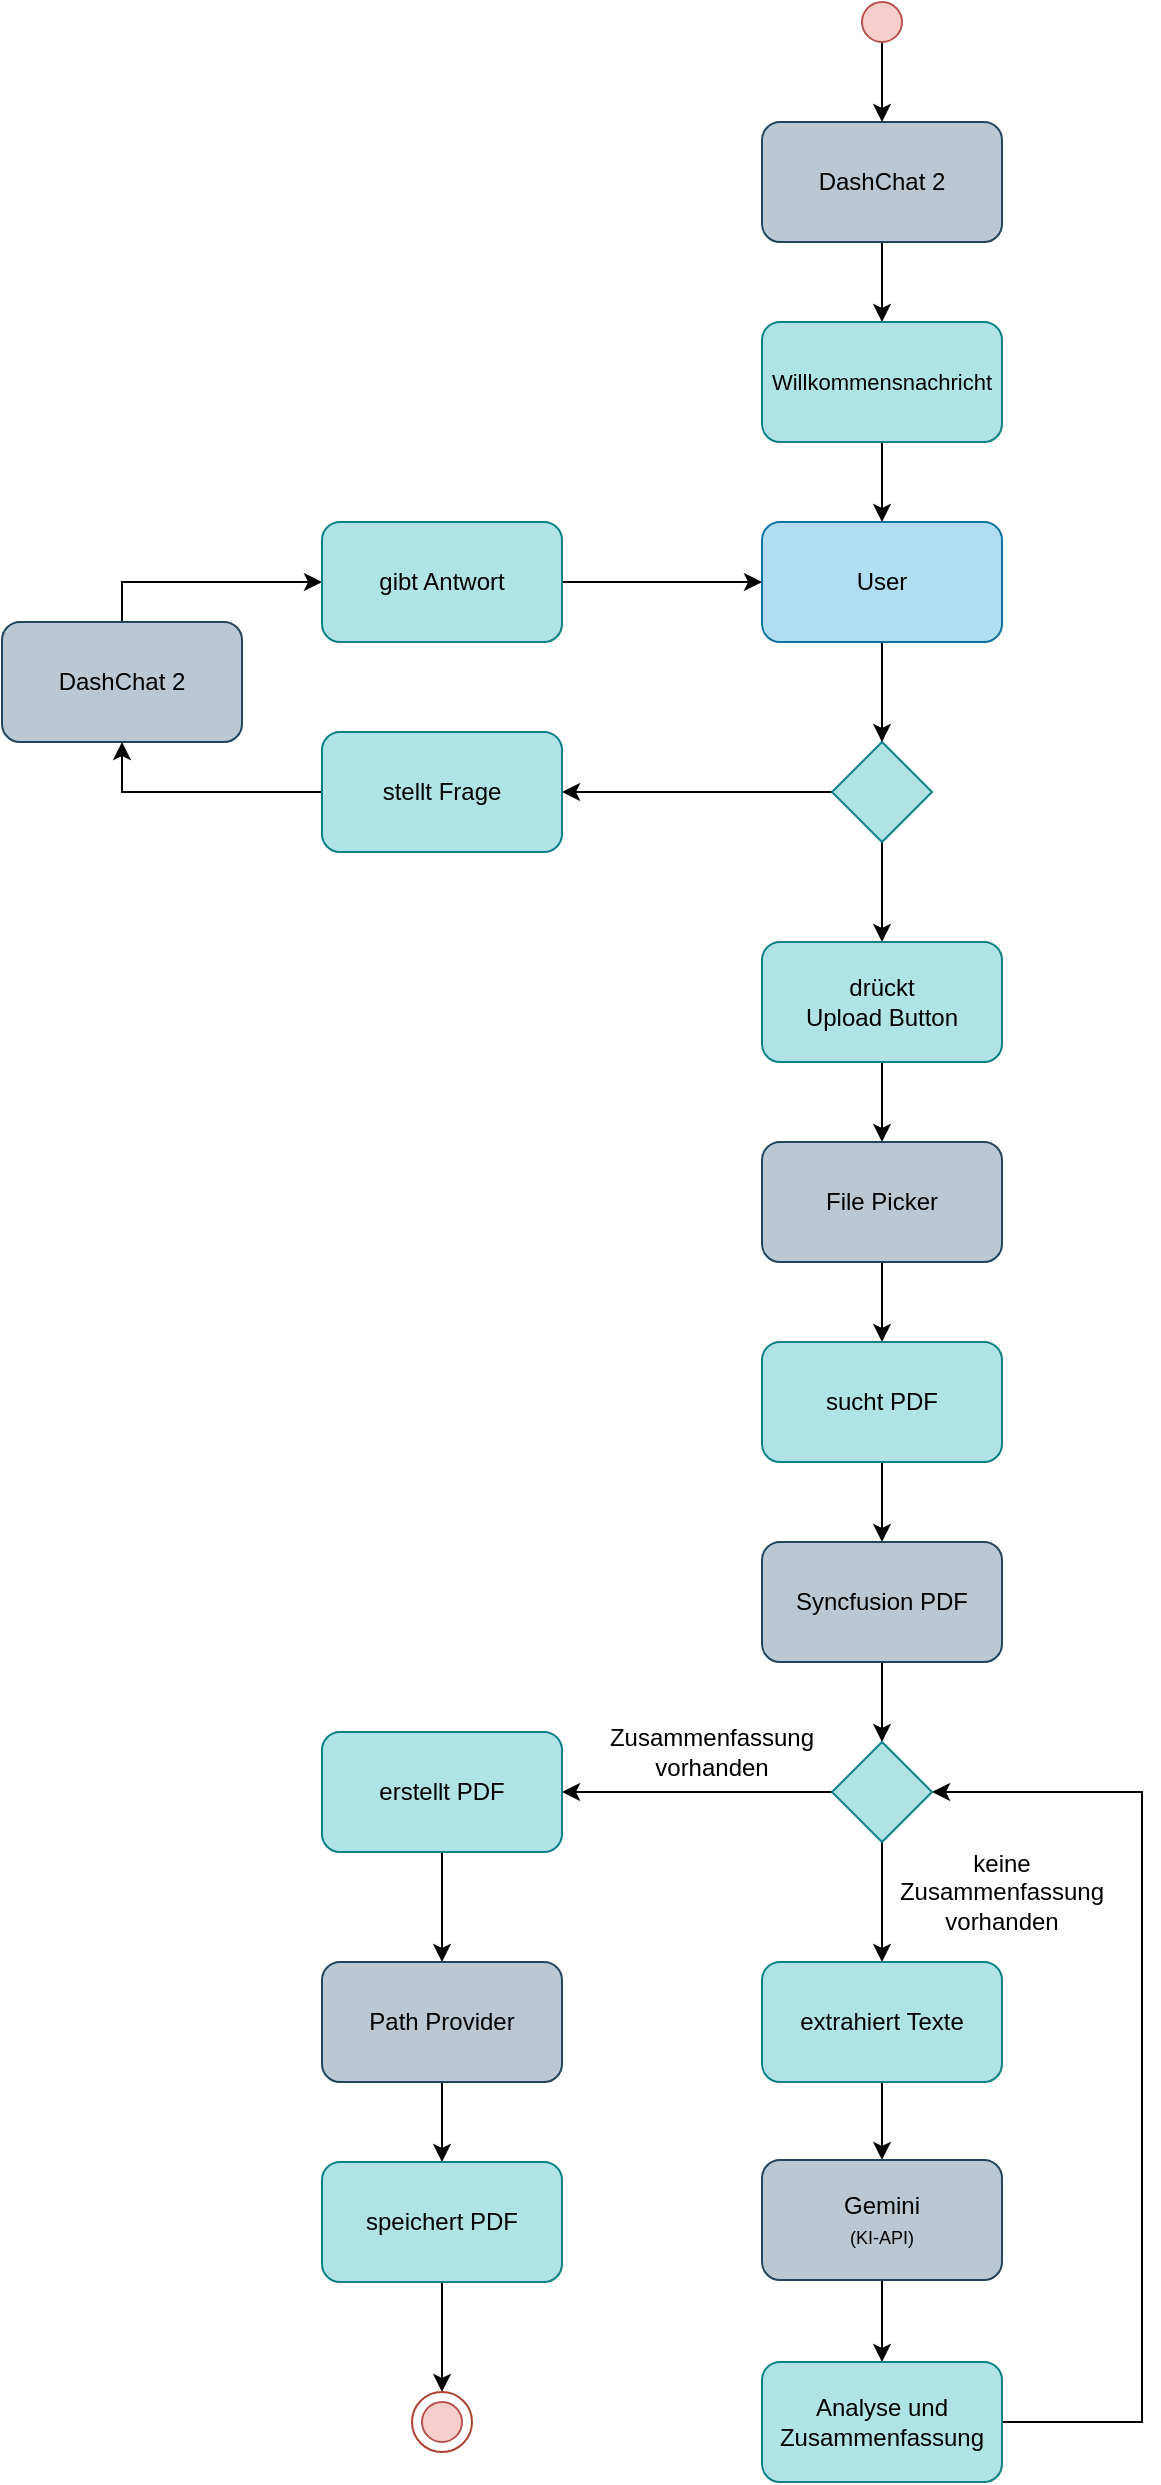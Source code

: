 <mxfile version="25.0.3">
  <diagram id="C5RBs43oDa-KdzZeNtuy" name="Page-1">
    <mxGraphModel dx="3695" dy="1512" grid="1" gridSize="10" guides="1" tooltips="1" connect="1" arrows="1" fold="1" page="1" pageScale="1" pageWidth="827" pageHeight="1169" math="0" shadow="0">
      <root>
        <mxCell id="WIyWlLk6GJQsqaUBKTNV-0" />
        <mxCell id="WIyWlLk6GJQsqaUBKTNV-1" parent="WIyWlLk6GJQsqaUBKTNV-0" />
        <mxCell id="_6YNWJkrC3flyPGvjGJM-37" style="edgeStyle=orthogonalEdgeStyle;rounded=0;orthogonalLoop=1;jettySize=auto;html=1;entryX=1;entryY=0.5;entryDx=0;entryDy=0;" edge="1" parent="WIyWlLk6GJQsqaUBKTNV-1" source="_6YNWJkrC3flyPGvjGJM-10" target="_6YNWJkrC3flyPGvjGJM-36">
          <mxGeometry relative="1" as="geometry" />
        </mxCell>
        <mxCell id="_6YNWJkrC3flyPGvjGJM-43" style="edgeStyle=orthogonalEdgeStyle;rounded=0;orthogonalLoop=1;jettySize=auto;html=1;entryX=0.5;entryY=0;entryDx=0;entryDy=0;" edge="1" parent="WIyWlLk6GJQsqaUBKTNV-1" source="_6YNWJkrC3flyPGvjGJM-10" target="_6YNWJkrC3flyPGvjGJM-42">
          <mxGeometry relative="1" as="geometry" />
        </mxCell>
        <mxCell id="_6YNWJkrC3flyPGvjGJM-10" value="" style="rhombus;whiteSpace=wrap;html=1;fillColor=#b0e3e6;strokeColor=#0e8088;" vertex="1" parent="WIyWlLk6GJQsqaUBKTNV-1">
          <mxGeometry x="205" y="400" width="50" height="50" as="geometry" />
        </mxCell>
        <mxCell id="_6YNWJkrC3flyPGvjGJM-34" style="edgeStyle=orthogonalEdgeStyle;rounded=0;orthogonalLoop=1;jettySize=auto;html=1;entryX=0.5;entryY=0;entryDx=0;entryDy=0;" edge="1" parent="WIyWlLk6GJQsqaUBKTNV-1" source="_6YNWJkrC3flyPGvjGJM-16" target="_6YNWJkrC3flyPGvjGJM-33">
          <mxGeometry relative="1" as="geometry" />
        </mxCell>
        <mxCell id="_6YNWJkrC3flyPGvjGJM-16" value="DashChat 2" style="rounded=1;whiteSpace=wrap;html=1;fillColor=#bac8d3;strokeColor=#23445d;" vertex="1" parent="WIyWlLk6GJQsqaUBKTNV-1">
          <mxGeometry x="170" y="90" width="120" height="60" as="geometry" />
        </mxCell>
        <mxCell id="_6YNWJkrC3flyPGvjGJM-23" style="edgeStyle=orthogonalEdgeStyle;rounded=0;orthogonalLoop=1;jettySize=auto;html=1;exitX=0.5;exitY=1;exitDx=0;exitDy=0;entryX=0.5;entryY=0;entryDx=0;entryDy=0;" edge="1" parent="WIyWlLk6GJQsqaUBKTNV-1" source="_6YNWJkrC3flyPGvjGJM-17" target="_6YNWJkrC3flyPGvjGJM-10">
          <mxGeometry relative="1" as="geometry" />
        </mxCell>
        <mxCell id="_6YNWJkrC3flyPGvjGJM-17" value="User" style="rounded=1;whiteSpace=wrap;html=1;fillColor=#b1ddf0;strokeColor=#10739e;" vertex="1" parent="WIyWlLk6GJQsqaUBKTNV-1">
          <mxGeometry x="170" y="290" width="120" height="60" as="geometry" />
        </mxCell>
        <mxCell id="_6YNWJkrC3flyPGvjGJM-21" style="edgeStyle=orthogonalEdgeStyle;rounded=0;orthogonalLoop=1;jettySize=auto;html=1;entryX=0.5;entryY=0;entryDx=0;entryDy=0;" edge="1" parent="WIyWlLk6GJQsqaUBKTNV-1" source="_6YNWJkrC3flyPGvjGJM-20" target="_6YNWJkrC3flyPGvjGJM-16">
          <mxGeometry relative="1" as="geometry" />
        </mxCell>
        <mxCell id="_6YNWJkrC3flyPGvjGJM-20" value="" style="ellipse;whiteSpace=wrap;html=1;aspect=fixed;fillColor=#f8cecc;strokeColor=#b85450;" vertex="1" parent="WIyWlLk6GJQsqaUBKTNV-1">
          <mxGeometry x="220" y="30" width="20" height="20" as="geometry" />
        </mxCell>
        <mxCell id="_6YNWJkrC3flyPGvjGJM-46" style="edgeStyle=orthogonalEdgeStyle;rounded=0;orthogonalLoop=1;jettySize=auto;html=1;" edge="1" parent="WIyWlLk6GJQsqaUBKTNV-1" source="_6YNWJkrC3flyPGvjGJM-24" target="_6YNWJkrC3flyPGvjGJM-45">
          <mxGeometry relative="1" as="geometry" />
        </mxCell>
        <mxCell id="_6YNWJkrC3flyPGvjGJM-24" value="File Picker" style="rounded=1;whiteSpace=wrap;html=1;fillColor=#bac8d3;strokeColor=#23445d;" vertex="1" parent="WIyWlLk6GJQsqaUBKTNV-1">
          <mxGeometry x="170" y="600" width="120" height="60" as="geometry" />
        </mxCell>
        <mxCell id="_6YNWJkrC3flyPGvjGJM-41" style="edgeStyle=orthogonalEdgeStyle;rounded=0;orthogonalLoop=1;jettySize=auto;html=1;entryX=0;entryY=0.5;entryDx=0;entryDy=0;exitX=0.5;exitY=0;exitDx=0;exitDy=0;" edge="1" parent="WIyWlLk6GJQsqaUBKTNV-1" source="_6YNWJkrC3flyPGvjGJM-26" target="_6YNWJkrC3flyPGvjGJM-39">
          <mxGeometry relative="1" as="geometry" />
        </mxCell>
        <mxCell id="_6YNWJkrC3flyPGvjGJM-26" value="DashChat 2" style="rounded=1;whiteSpace=wrap;html=1;fillColor=#bac8d3;strokeColor=#23445d;" vertex="1" parent="WIyWlLk6GJQsqaUBKTNV-1">
          <mxGeometry x="-210" y="340" width="120" height="60" as="geometry" />
        </mxCell>
        <mxCell id="_6YNWJkrC3flyPGvjGJM-35" style="edgeStyle=orthogonalEdgeStyle;rounded=0;orthogonalLoop=1;jettySize=auto;html=1;" edge="1" parent="WIyWlLk6GJQsqaUBKTNV-1" source="_6YNWJkrC3flyPGvjGJM-33" target="_6YNWJkrC3flyPGvjGJM-17">
          <mxGeometry relative="1" as="geometry" />
        </mxCell>
        <mxCell id="_6YNWJkrC3flyPGvjGJM-33" value="&lt;font style=&quot;font-size: 11px;&quot;&gt;Willkommensnachricht&lt;/font&gt;" style="rounded=1;whiteSpace=wrap;html=1;fillColor=#b0e3e6;strokeColor=#0e8088;" vertex="1" parent="WIyWlLk6GJQsqaUBKTNV-1">
          <mxGeometry x="170" y="190" width="120" height="60" as="geometry" />
        </mxCell>
        <mxCell id="_6YNWJkrC3flyPGvjGJM-66" style="edgeStyle=orthogonalEdgeStyle;rounded=0;orthogonalLoop=1;jettySize=auto;html=1;entryX=0.5;entryY=1;entryDx=0;entryDy=0;" edge="1" parent="WIyWlLk6GJQsqaUBKTNV-1" source="_6YNWJkrC3flyPGvjGJM-36" target="_6YNWJkrC3flyPGvjGJM-26">
          <mxGeometry relative="1" as="geometry" />
        </mxCell>
        <mxCell id="_6YNWJkrC3flyPGvjGJM-36" value="&lt;font&gt;stellt Frage&lt;/font&gt;" style="rounded=1;whiteSpace=wrap;html=1;fillColor=#b0e3e6;strokeColor=#0e8088;" vertex="1" parent="WIyWlLk6GJQsqaUBKTNV-1">
          <mxGeometry x="-50" y="395" width="120" height="60" as="geometry" />
        </mxCell>
        <mxCell id="_6YNWJkrC3flyPGvjGJM-40" style="edgeStyle=orthogonalEdgeStyle;rounded=0;orthogonalLoop=1;jettySize=auto;html=1;entryX=0;entryY=0.5;entryDx=0;entryDy=0;" edge="1" parent="WIyWlLk6GJQsqaUBKTNV-1" source="_6YNWJkrC3flyPGvjGJM-39" target="_6YNWJkrC3flyPGvjGJM-17">
          <mxGeometry relative="1" as="geometry" />
        </mxCell>
        <mxCell id="_6YNWJkrC3flyPGvjGJM-39" value="&lt;font&gt;gibt Antwort&lt;/font&gt;" style="rounded=1;whiteSpace=wrap;html=1;fillColor=#b0e3e6;strokeColor=#0e8088;" vertex="1" parent="WIyWlLk6GJQsqaUBKTNV-1">
          <mxGeometry x="-50" y="290" width="120" height="60" as="geometry" />
        </mxCell>
        <mxCell id="_6YNWJkrC3flyPGvjGJM-44" style="edgeStyle=orthogonalEdgeStyle;rounded=0;orthogonalLoop=1;jettySize=auto;html=1;entryX=0.5;entryY=0;entryDx=0;entryDy=0;" edge="1" parent="WIyWlLk6GJQsqaUBKTNV-1" source="_6YNWJkrC3flyPGvjGJM-42" target="_6YNWJkrC3flyPGvjGJM-24">
          <mxGeometry relative="1" as="geometry" />
        </mxCell>
        <mxCell id="_6YNWJkrC3flyPGvjGJM-42" value="&lt;font&gt;drückt&lt;br&gt;Upload Button&lt;/font&gt;" style="rounded=1;whiteSpace=wrap;html=1;fillColor=#b0e3e6;strokeColor=#0e8088;" vertex="1" parent="WIyWlLk6GJQsqaUBKTNV-1">
          <mxGeometry x="170" y="500" width="120" height="60" as="geometry" />
        </mxCell>
        <mxCell id="_6YNWJkrC3flyPGvjGJM-50" style="edgeStyle=orthogonalEdgeStyle;rounded=0;orthogonalLoop=1;jettySize=auto;html=1;" edge="1" parent="WIyWlLk6GJQsqaUBKTNV-1" source="_6YNWJkrC3flyPGvjGJM-45" target="_6YNWJkrC3flyPGvjGJM-48">
          <mxGeometry relative="1" as="geometry" />
        </mxCell>
        <mxCell id="_6YNWJkrC3flyPGvjGJM-45" value="&lt;font&gt;sucht PDF&lt;/font&gt;" style="rounded=1;whiteSpace=wrap;html=1;fillColor=#b0e3e6;strokeColor=#0e8088;" vertex="1" parent="WIyWlLk6GJQsqaUBKTNV-1">
          <mxGeometry x="170" y="700" width="120" height="60" as="geometry" />
        </mxCell>
        <mxCell id="_6YNWJkrC3flyPGvjGJM-60" style="edgeStyle=orthogonalEdgeStyle;rounded=0;orthogonalLoop=1;jettySize=auto;html=1;entryX=0.5;entryY=0;entryDx=0;entryDy=0;" edge="1" parent="WIyWlLk6GJQsqaUBKTNV-1" source="_6YNWJkrC3flyPGvjGJM-48" target="_6YNWJkrC3flyPGvjGJM-58">
          <mxGeometry relative="1" as="geometry" />
        </mxCell>
        <mxCell id="_6YNWJkrC3flyPGvjGJM-48" value="Syncfusion PDF" style="rounded=1;whiteSpace=wrap;html=1;fillColor=#bac8d3;strokeColor=#23445d;" vertex="1" parent="WIyWlLk6GJQsqaUBKTNV-1">
          <mxGeometry x="170" y="800" width="120" height="60" as="geometry" />
        </mxCell>
        <mxCell id="_6YNWJkrC3flyPGvjGJM-54" style="edgeStyle=orthogonalEdgeStyle;rounded=0;orthogonalLoop=1;jettySize=auto;html=1;entryX=0.5;entryY=0;entryDx=0;entryDy=0;" edge="1" parent="WIyWlLk6GJQsqaUBKTNV-1" source="_6YNWJkrC3flyPGvjGJM-51" target="_6YNWJkrC3flyPGvjGJM-53">
          <mxGeometry relative="1" as="geometry" />
        </mxCell>
        <mxCell id="_6YNWJkrC3flyPGvjGJM-51" value="&lt;font&gt;extrahiert Texte&lt;br&gt;&lt;/font&gt;" style="rounded=1;whiteSpace=wrap;html=1;fillColor=#b0e3e6;strokeColor=#0e8088;" vertex="1" parent="WIyWlLk6GJQsqaUBKTNV-1">
          <mxGeometry x="170" y="1010" width="120" height="60" as="geometry" />
        </mxCell>
        <mxCell id="_6YNWJkrC3flyPGvjGJM-56" style="edgeStyle=orthogonalEdgeStyle;rounded=0;orthogonalLoop=1;jettySize=auto;html=1;" edge="1" parent="WIyWlLk6GJQsqaUBKTNV-1" source="_6YNWJkrC3flyPGvjGJM-53" target="_6YNWJkrC3flyPGvjGJM-55">
          <mxGeometry relative="1" as="geometry" />
        </mxCell>
        <mxCell id="_6YNWJkrC3flyPGvjGJM-53" value="Gemini&lt;br&gt;&lt;font style=&quot;font-size: 9px;&quot;&gt;(KI-API)&lt;/font&gt;" style="rounded=1;whiteSpace=wrap;html=1;fillColor=#bac8d3;strokeColor=#23445d;" vertex="1" parent="WIyWlLk6GJQsqaUBKTNV-1">
          <mxGeometry x="170" y="1109" width="120" height="60" as="geometry" />
        </mxCell>
        <mxCell id="_6YNWJkrC3flyPGvjGJM-68" style="edgeStyle=orthogonalEdgeStyle;rounded=0;orthogonalLoop=1;jettySize=auto;html=1;entryX=1;entryY=0.5;entryDx=0;entryDy=0;exitX=1;exitY=0.5;exitDx=0;exitDy=0;" edge="1" parent="WIyWlLk6GJQsqaUBKTNV-1" source="_6YNWJkrC3flyPGvjGJM-55" target="_6YNWJkrC3flyPGvjGJM-58">
          <mxGeometry relative="1" as="geometry">
            <mxPoint x="330" y="1200" as="sourcePoint" />
            <Array as="points">
              <mxPoint x="360" y="1240" />
              <mxPoint x="360" y="925" />
            </Array>
          </mxGeometry>
        </mxCell>
        <mxCell id="_6YNWJkrC3flyPGvjGJM-55" value="&lt;font&gt;Analyse und Zusammenfassung&lt;br&gt;&lt;/font&gt;" style="rounded=1;whiteSpace=wrap;html=1;fillColor=#b0e3e6;strokeColor=#0e8088;" vertex="1" parent="WIyWlLk6GJQsqaUBKTNV-1">
          <mxGeometry x="170" y="1210" width="120" height="60" as="geometry" />
        </mxCell>
        <mxCell id="_6YNWJkrC3flyPGvjGJM-61" style="edgeStyle=orthogonalEdgeStyle;rounded=0;orthogonalLoop=1;jettySize=auto;html=1;entryX=0.5;entryY=0;entryDx=0;entryDy=0;" edge="1" parent="WIyWlLk6GJQsqaUBKTNV-1" source="_6YNWJkrC3flyPGvjGJM-58" target="_6YNWJkrC3flyPGvjGJM-51">
          <mxGeometry relative="1" as="geometry" />
        </mxCell>
        <mxCell id="_6YNWJkrC3flyPGvjGJM-65" style="edgeStyle=orthogonalEdgeStyle;rounded=0;orthogonalLoop=1;jettySize=auto;html=1;" edge="1" parent="WIyWlLk6GJQsqaUBKTNV-1" source="_6YNWJkrC3flyPGvjGJM-58" target="_6YNWJkrC3flyPGvjGJM-64">
          <mxGeometry relative="1" as="geometry" />
        </mxCell>
        <mxCell id="_6YNWJkrC3flyPGvjGJM-58" value="" style="rhombus;whiteSpace=wrap;html=1;fillColor=#b0e3e6;strokeColor=#0e8088;" vertex="1" parent="WIyWlLk6GJQsqaUBKTNV-1">
          <mxGeometry x="205" y="900" width="50" height="50" as="geometry" />
        </mxCell>
        <mxCell id="_6YNWJkrC3flyPGvjGJM-72" style="edgeStyle=orthogonalEdgeStyle;rounded=0;orthogonalLoop=1;jettySize=auto;html=1;" edge="1" parent="WIyWlLk6GJQsqaUBKTNV-1" source="_6YNWJkrC3flyPGvjGJM-64" target="_6YNWJkrC3flyPGvjGJM-71">
          <mxGeometry relative="1" as="geometry" />
        </mxCell>
        <mxCell id="_6YNWJkrC3flyPGvjGJM-64" value="&lt;font&gt;erstellt PDF&lt;br&gt;&lt;/font&gt;" style="rounded=1;whiteSpace=wrap;html=1;fillColor=#b0e3e6;strokeColor=#0e8088;" vertex="1" parent="WIyWlLk6GJQsqaUBKTNV-1">
          <mxGeometry x="-50" y="895" width="120" height="60" as="geometry" />
        </mxCell>
        <mxCell id="_6YNWJkrC3flyPGvjGJM-67" value="keine Zusammenfassung vorhanden" style="text;html=1;align=center;verticalAlign=middle;whiteSpace=wrap;rounded=0;" vertex="1" parent="WIyWlLk6GJQsqaUBKTNV-1">
          <mxGeometry x="230" y="950" width="120" height="50" as="geometry" />
        </mxCell>
        <mxCell id="_6YNWJkrC3flyPGvjGJM-69" value="Zusammenfassung vorhanden" style="text;html=1;align=center;verticalAlign=middle;whiteSpace=wrap;rounded=0;" vertex="1" parent="WIyWlLk6GJQsqaUBKTNV-1">
          <mxGeometry x="85" y="880" width="120" height="50" as="geometry" />
        </mxCell>
        <mxCell id="_6YNWJkrC3flyPGvjGJM-74" style="edgeStyle=orthogonalEdgeStyle;rounded=0;orthogonalLoop=1;jettySize=auto;html=1;" edge="1" parent="WIyWlLk6GJQsqaUBKTNV-1" source="_6YNWJkrC3flyPGvjGJM-71" target="_6YNWJkrC3flyPGvjGJM-73">
          <mxGeometry relative="1" as="geometry" />
        </mxCell>
        <mxCell id="_6YNWJkrC3flyPGvjGJM-71" value="Path Provider" style="rounded=1;whiteSpace=wrap;html=1;fillColor=#bac8d3;strokeColor=#23445d;" vertex="1" parent="WIyWlLk6GJQsqaUBKTNV-1">
          <mxGeometry x="-50" y="1010" width="120" height="60" as="geometry" />
        </mxCell>
        <mxCell id="_6YNWJkrC3flyPGvjGJM-77" style="edgeStyle=orthogonalEdgeStyle;rounded=0;orthogonalLoop=1;jettySize=auto;html=1;entryX=0;entryY=0.5;entryDx=0;entryDy=0;" edge="1" parent="WIyWlLk6GJQsqaUBKTNV-1" source="_6YNWJkrC3flyPGvjGJM-73" target="_6YNWJkrC3flyPGvjGJM-76">
          <mxGeometry relative="1" as="geometry" />
        </mxCell>
        <mxCell id="_6YNWJkrC3flyPGvjGJM-73" value="&lt;font&gt;speichert PDF&lt;br&gt;&lt;/font&gt;" style="rounded=1;whiteSpace=wrap;html=1;fillColor=#b0e3e6;strokeColor=#0e8088;" vertex="1" parent="WIyWlLk6GJQsqaUBKTNV-1">
          <mxGeometry x="-50" y="1110" width="120" height="60" as="geometry" />
        </mxCell>
        <mxCell id="_6YNWJkrC3flyPGvjGJM-75" value="" style="ellipse;whiteSpace=wrap;html=1;aspect=fixed;fillColor=#f8cecc;strokeColor=#b85450;direction=south;" vertex="1" parent="WIyWlLk6GJQsqaUBKTNV-1">
          <mxGeometry y="1230" width="20" height="20" as="geometry" />
        </mxCell>
        <mxCell id="_6YNWJkrC3flyPGvjGJM-76" value="" style="ellipse;whiteSpace=wrap;html=1;aspect=fixed;fillColor=none;direction=south;strokeColor=#AE4132;" vertex="1" parent="WIyWlLk6GJQsqaUBKTNV-1">
          <mxGeometry x="-5" y="1225" width="30" height="30" as="geometry" />
        </mxCell>
      </root>
    </mxGraphModel>
  </diagram>
</mxfile>
